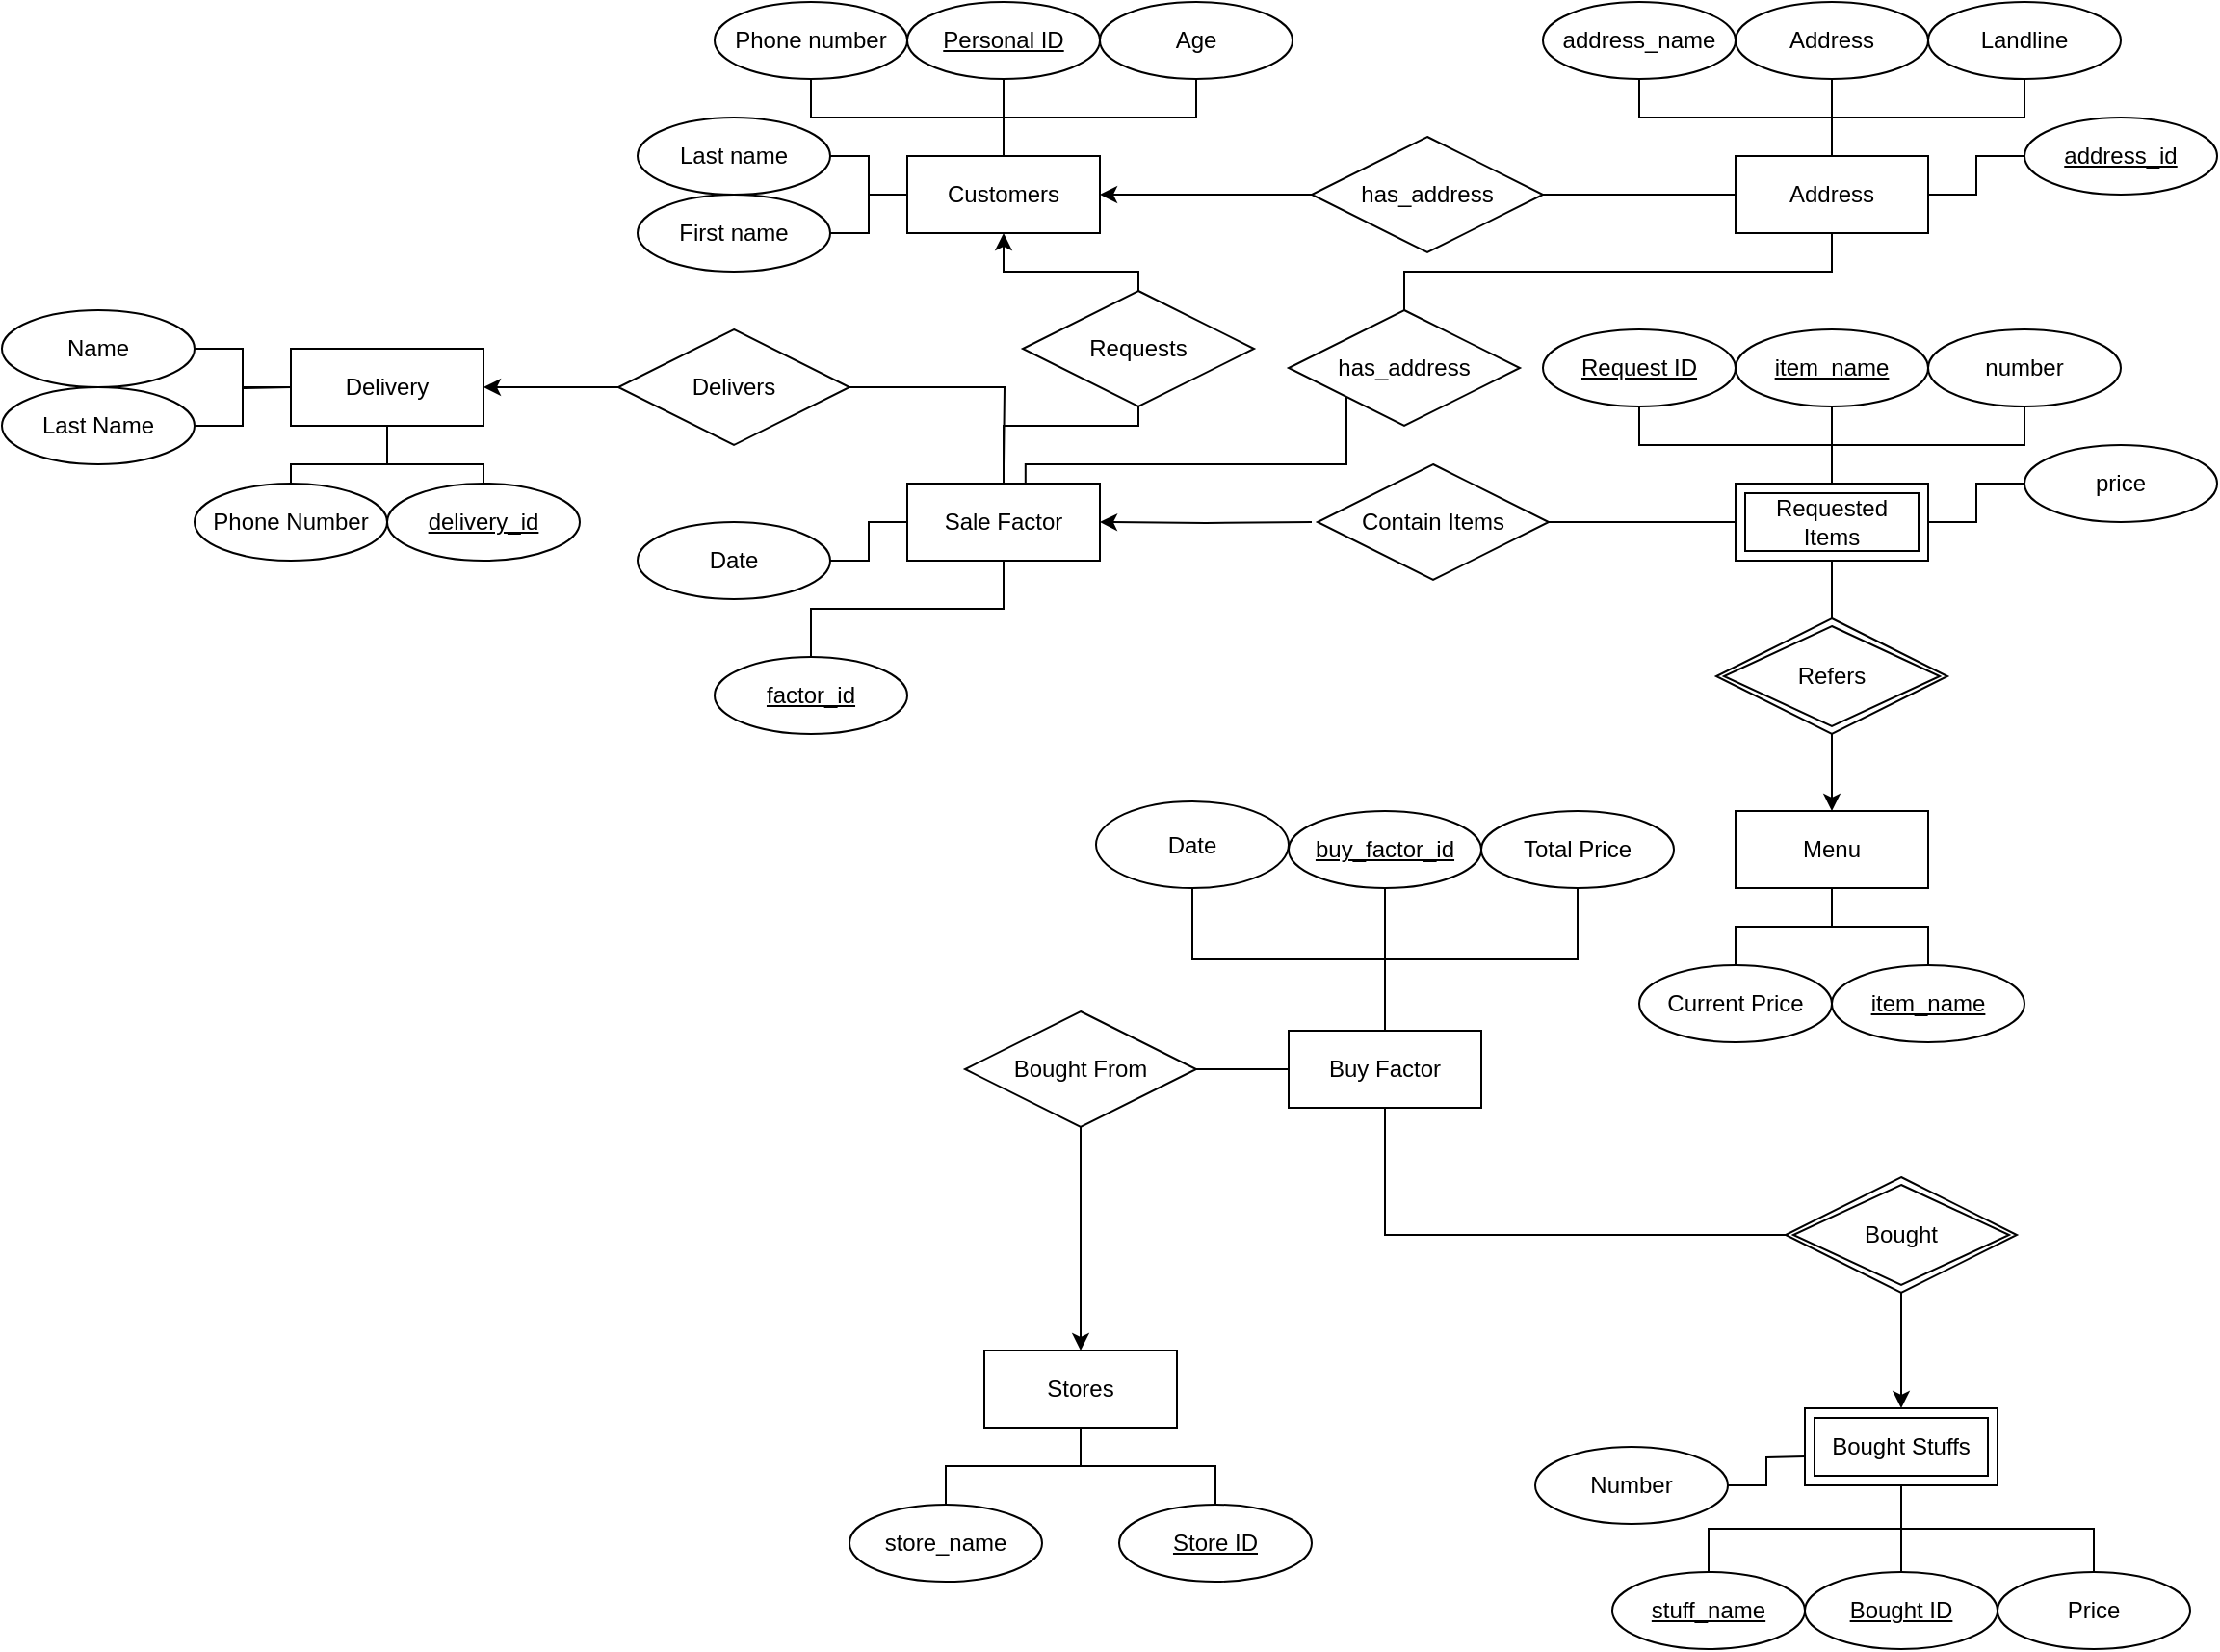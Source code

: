 <mxfile version="12.5.8" type="device"><diagram id="arnIUWqc2VuX3g1xg_qX" name="Page-1"><mxGraphModel dx="2526" dy="934" grid="1" gridSize="10" guides="1" tooltips="1" connect="1" arrows="1" fold="1" page="1" pageScale="1" pageWidth="827" pageHeight="1169" math="0" shadow="0"><root><mxCell id="0"/><mxCell id="1" parent="0"/><mxCell id="wJk_vaE27kSCoGFTbEiG-11" style="edgeStyle=orthogonalEdgeStyle;rounded=0;orthogonalLoop=1;jettySize=auto;html=1;endArrow=none;endFill=0;" parent="1" source="wJk_vaE27kSCoGFTbEiG-1" target="wJk_vaE27kSCoGFTbEiG-8" edge="1"><mxGeometry relative="1" as="geometry"/></mxCell><mxCell id="wJk_vaE27kSCoGFTbEiG-15" value="" style="edgeStyle=orthogonalEdgeStyle;rounded=0;orthogonalLoop=1;jettySize=auto;html=1;endArrow=none;endFill=0;" parent="1" source="wJk_vaE27kSCoGFTbEiG-1" target="wJk_vaE27kSCoGFTbEiG-14" edge="1"><mxGeometry relative="1" as="geometry"/></mxCell><mxCell id="wJk_vaE27kSCoGFTbEiG-39" style="edgeStyle=orthogonalEdgeStyle;rounded=0;orthogonalLoop=1;jettySize=auto;html=1;entryX=1;entryY=0.5;entryDx=0;entryDy=0;startArrow=none;startFill=0;endArrow=none;endFill=0;" parent="1" source="wJk_vaE27kSCoGFTbEiG-1" target="wJk_vaE27kSCoGFTbEiG-3" edge="1"><mxGeometry relative="1" as="geometry"/></mxCell><mxCell id="wJk_vaE27kSCoGFTbEiG-1" value="Customers" style="whiteSpace=wrap;html=1;align=center;" parent="1" vertex="1"><mxGeometry x="140" y="160" width="100" height="40" as="geometry"/></mxCell><mxCell id="wJk_vaE27kSCoGFTbEiG-22" style="edgeStyle=orthogonalEdgeStyle;rounded=0;orthogonalLoop=1;jettySize=auto;html=1;entryX=0.5;entryY=1;entryDx=0;entryDy=0;endArrow=none;endFill=0;" parent="1" source="wJk_vaE27kSCoGFTbEiG-2" target="wJk_vaE27kSCoGFTbEiG-20" edge="1"><mxGeometry relative="1" as="geometry"/></mxCell><mxCell id="wJk_vaE27kSCoGFTbEiG-27" style="edgeStyle=orthogonalEdgeStyle;rounded=0;orthogonalLoop=1;jettySize=auto;html=1;endArrow=none;endFill=0;" parent="1" source="wJk_vaE27kSCoGFTbEiG-2" target="wJk_vaE27kSCoGFTbEiG-25" edge="1"><mxGeometry relative="1" as="geometry"/></mxCell><mxCell id="wJk_vaE27kSCoGFTbEiG-44" style="edgeStyle=orthogonalEdgeStyle;rounded=0;orthogonalLoop=1;jettySize=auto;html=1;entryX=0;entryY=0.5;entryDx=0;entryDy=0;startArrow=none;startFill=0;endArrow=none;endFill=0;" parent="1" source="wJk_vaE27kSCoGFTbEiG-2" target="BRKCdND4dM1b1V6YKLGf-2" edge="1"><mxGeometry relative="1" as="geometry"><mxPoint x="720" y="180" as="targetPoint"/></mxGeometry></mxCell><mxCell id="p0F1VhmZOccmcxcZee_j-2" style="edgeStyle=orthogonalEdgeStyle;rounded=0;orthogonalLoop=1;jettySize=auto;html=1;endArrow=none;endFill=0;" edge="1" parent="1" source="wJk_vaE27kSCoGFTbEiG-2" target="p0F1VhmZOccmcxcZee_j-1"><mxGeometry relative="1" as="geometry"><Array as="points"><mxPoint x="620" y="220"/><mxPoint x="398" y="220"/></Array></mxGeometry></mxCell><mxCell id="wJk_vaE27kSCoGFTbEiG-2" value="Address" style="whiteSpace=wrap;html=1;align=center;" parent="1" vertex="1"><mxGeometry x="570" y="160" width="100" height="40" as="geometry"/></mxCell><mxCell id="wJk_vaE27kSCoGFTbEiG-3" value="First name" style="ellipse;whiteSpace=wrap;html=1;align=center;" parent="1" vertex="1"><mxGeometry y="180" width="100" height="40" as="geometry"/></mxCell><mxCell id="wJk_vaE27kSCoGFTbEiG-8" value="Last name" style="ellipse;whiteSpace=wrap;html=1;align=center;" parent="1" vertex="1"><mxGeometry y="140" width="100" height="40" as="geometry"/></mxCell><mxCell id="wJk_vaE27kSCoGFTbEiG-34" style="edgeStyle=orthogonalEdgeStyle;rounded=0;orthogonalLoop=1;jettySize=auto;html=1;entryX=0.5;entryY=0;entryDx=0;entryDy=0;startArrow=none;startFill=0;endArrow=none;endFill=0;exitX=0.5;exitY=1;exitDx=0;exitDy=0;" parent="1" source="BRKCdND4dM1b1V6YKLGf-1" target="wJk_vaE27kSCoGFTbEiG-1" edge="1"><mxGeometry relative="1" as="geometry"><mxPoint x="190" y="130" as="sourcePoint"/></mxGeometry></mxCell><mxCell id="wJk_vaE27kSCoGFTbEiG-14" value="Phone number" style="ellipse;whiteSpace=wrap;html=1;align=center;" parent="1" vertex="1"><mxGeometry x="40" y="80" width="100" height="40" as="geometry"/></mxCell><mxCell id="wJk_vaE27kSCoGFTbEiG-17" style="edgeStyle=orthogonalEdgeStyle;rounded=0;orthogonalLoop=1;jettySize=auto;html=1;endArrow=none;endFill=0;" parent="1" source="wJk_vaE27kSCoGFTbEiG-16" target="wJk_vaE27kSCoGFTbEiG-1" edge="1"><mxGeometry relative="1" as="geometry"/></mxCell><mxCell id="wJk_vaE27kSCoGFTbEiG-16" value="Age" style="ellipse;whiteSpace=wrap;html=1;align=center;" parent="1" vertex="1"><mxGeometry x="240" y="80" width="100" height="40" as="geometry"/></mxCell><mxCell id="wJk_vaE27kSCoGFTbEiG-20" value="address_name" style="ellipse;whiteSpace=wrap;html=1;align=center;" parent="1" vertex="1"><mxGeometry x="470" y="80" width="100" height="40" as="geometry"/></mxCell><mxCell id="wJk_vaE27kSCoGFTbEiG-24" style="edgeStyle=orthogonalEdgeStyle;rounded=0;orthogonalLoop=1;jettySize=auto;html=1;entryX=0.5;entryY=0;entryDx=0;entryDy=0;endArrow=none;endFill=0;" parent="1" source="wJk_vaE27kSCoGFTbEiG-23" target="wJk_vaE27kSCoGFTbEiG-2" edge="1"><mxGeometry relative="1" as="geometry"/></mxCell><mxCell id="wJk_vaE27kSCoGFTbEiG-23" value="Address" style="ellipse;whiteSpace=wrap;html=1;align=center;" parent="1" vertex="1"><mxGeometry x="570" y="80" width="100" height="40" as="geometry"/></mxCell><mxCell id="wJk_vaE27kSCoGFTbEiG-25" value="Landline" style="ellipse;whiteSpace=wrap;html=1;align=center;" parent="1" vertex="1"><mxGeometry x="670" y="80" width="100" height="40" as="geometry"/></mxCell><mxCell id="wJk_vaE27kSCoGFTbEiG-30" style="edgeStyle=orthogonalEdgeStyle;rounded=0;orthogonalLoop=1;jettySize=auto;html=1;entryX=1;entryY=0.5;entryDx=0;entryDy=0;endArrow=classic;endFill=1;startArrow=none;startFill=0;" parent="1" source="wJk_vaE27kSCoGFTbEiG-28" target="wJk_vaE27kSCoGFTbEiG-1" edge="1"><mxGeometry relative="1" as="geometry"/></mxCell><mxCell id="wJk_vaE27kSCoGFTbEiG-31" style="edgeStyle=orthogonalEdgeStyle;rounded=0;orthogonalLoop=1;jettySize=auto;html=1;entryX=0;entryY=0.5;entryDx=0;entryDy=0;endArrow=none;endFill=0;" parent="1" source="wJk_vaE27kSCoGFTbEiG-28" target="wJk_vaE27kSCoGFTbEiG-2" edge="1"><mxGeometry relative="1" as="geometry"/></mxCell><mxCell id="wJk_vaE27kSCoGFTbEiG-28" value="has_address" style="shape=rhombus;perimeter=rhombusPerimeter;whiteSpace=wrap;html=1;align=center;" parent="1" vertex="1"><mxGeometry x="350" y="150" width="120" height="60" as="geometry"/></mxCell><mxCell id="wJk_vaE27kSCoGFTbEiG-40" style="edgeStyle=orthogonalEdgeStyle;rounded=0;orthogonalLoop=1;jettySize=auto;html=1;entryX=0.5;entryY=1;entryDx=0;entryDy=0;startArrow=none;startFill=0;endArrow=classic;endFill=1;" parent="1" source="wJk_vaE27kSCoGFTbEiG-35" target="wJk_vaE27kSCoGFTbEiG-1" edge="1"><mxGeometry relative="1" as="geometry"><Array as="points"><mxPoint x="190" y="220"/></Array></mxGeometry></mxCell><mxCell id="BRKCdND4dM1b1V6YKLGf-171" style="edgeStyle=orthogonalEdgeStyle;rounded=0;orthogonalLoop=1;jettySize=auto;html=1;entryX=0.5;entryY=0;entryDx=0;entryDy=0;startArrow=none;startFill=0;endArrow=none;endFill=0;" parent="1" source="wJk_vaE27kSCoGFTbEiG-35" target="wJk_vaE27kSCoGFTbEiG-36" edge="1"><mxGeometry relative="1" as="geometry"><Array as="points"><mxPoint x="260" y="300"/><mxPoint x="190" y="300"/></Array></mxGeometry></mxCell><mxCell id="wJk_vaE27kSCoGFTbEiG-35" value="Requests" style="shape=rhombus;perimeter=rhombusPerimeter;whiteSpace=wrap;html=1;align=center;" parent="1" vertex="1"><mxGeometry x="200" y="230" width="120" height="60" as="geometry"/></mxCell><mxCell id="BRKCdND4dM1b1V6YKLGf-18" style="edgeStyle=orthogonalEdgeStyle;rounded=0;orthogonalLoop=1;jettySize=auto;html=1;entryX=0.5;entryY=0;entryDx=0;entryDy=0;endArrow=none;endFill=0;" parent="1" source="wJk_vaE27kSCoGFTbEiG-36" target="BRKCdND4dM1b1V6YKLGf-14" edge="1"><mxGeometry relative="1" as="geometry"/></mxCell><mxCell id="BRKCdND4dM1b1V6YKLGf-111" style="edgeStyle=orthogonalEdgeStyle;rounded=0;orthogonalLoop=1;jettySize=auto;html=1;entryX=1;entryY=0.5;entryDx=0;entryDy=0;startArrow=none;startFill=0;endArrow=none;endFill=0;" parent="1" source="wJk_vaE27kSCoGFTbEiG-36" target="BRKCdND4dM1b1V6YKLGf-110" edge="1"><mxGeometry relative="1" as="geometry"/></mxCell><mxCell id="p0F1VhmZOccmcxcZee_j-3" style="edgeStyle=orthogonalEdgeStyle;rounded=0;orthogonalLoop=1;jettySize=auto;html=1;entryX=0;entryY=1;entryDx=0;entryDy=0;exitX=0.614;exitY=0.018;exitDx=0;exitDy=0;exitPerimeter=0;endArrow=none;endFill=0;" edge="1" parent="1" source="wJk_vaE27kSCoGFTbEiG-36" target="p0F1VhmZOccmcxcZee_j-1"><mxGeometry relative="1" as="geometry"><Array as="points"><mxPoint x="201" y="320"/><mxPoint x="368" y="320"/></Array></mxGeometry></mxCell><mxCell id="wJk_vaE27kSCoGFTbEiG-36" value="Sale Factor" style="whiteSpace=wrap;html=1;align=center;" parent="1" vertex="1"><mxGeometry x="140" y="330" width="100" height="40" as="geometry"/></mxCell><mxCell id="BRKCdND4dM1b1V6YKLGf-1" value="Personal ID" style="ellipse;whiteSpace=wrap;html=1;align=center;fontStyle=4;" parent="1" vertex="1"><mxGeometry x="140" y="80" width="100" height="40" as="geometry"/></mxCell><mxCell id="BRKCdND4dM1b1V6YKLGf-2" value="address_id" style="ellipse;whiteSpace=wrap;html=1;align=center;fontStyle=4;" parent="1" vertex="1"><mxGeometry x="720" y="140" width="100" height="40" as="geometry"/></mxCell><mxCell id="BRKCdND4dM1b1V6YKLGf-14" value="&lt;u&gt;factor_id&lt;/u&gt;" style="ellipse;whiteSpace=wrap;html=1;align=center;" parent="1" vertex="1"><mxGeometry x="40" y="420" width="100" height="40" as="geometry"/></mxCell><mxCell id="BRKCdND4dM1b1V6YKLGf-20" style="edgeStyle=orthogonalEdgeStyle;rounded=0;orthogonalLoop=1;jettySize=auto;html=1;entryX=1;entryY=0.5;entryDx=0;entryDy=0;endArrow=classic;endFill=1;exitX=0;exitY=0.5;exitDx=0;exitDy=0;" parent="1" target="wJk_vaE27kSCoGFTbEiG-36" edge="1"><mxGeometry relative="1" as="geometry"><mxPoint x="350" y="350" as="sourcePoint"/></mxGeometry></mxCell><mxCell id="BRKCdND4dM1b1V6YKLGf-22" style="edgeStyle=orthogonalEdgeStyle;rounded=0;orthogonalLoop=1;jettySize=auto;html=1;entryX=1;entryY=0.5;entryDx=0;entryDy=0;endArrow=none;endFill=0;" parent="1" edge="1"><mxGeometry relative="1" as="geometry"><mxPoint x="570" y="350" as="sourcePoint"/><mxPoint x="470" y="350" as="targetPoint"/></mxGeometry></mxCell><mxCell id="BRKCdND4dM1b1V6YKLGf-23" value="&lt;u&gt;Request ID&lt;/u&gt;" style="ellipse;whiteSpace=wrap;html=1;align=center;" parent="1" vertex="1"><mxGeometry x="470" y="250" width="100" height="40" as="geometry"/></mxCell><mxCell id="BRKCdND4dM1b1V6YKLGf-24" value="&lt;u&gt;item_name&lt;/u&gt;" style="ellipse;whiteSpace=wrap;html=1;align=center;" parent="1" vertex="1"><mxGeometry x="570" y="250" width="100" height="40" as="geometry"/></mxCell><mxCell id="BRKCdND4dM1b1V6YKLGf-37" style="edgeStyle=orthogonalEdgeStyle;rounded=0;orthogonalLoop=1;jettySize=auto;html=1;entryX=0.5;entryY=1;entryDx=0;entryDy=0;endArrow=none;endFill=0;" parent="1" source="BRKCdND4dM1b1V6YKLGf-27" target="BRKCdND4dM1b1V6YKLGf-24" edge="1"><mxGeometry relative="1" as="geometry"/></mxCell><mxCell id="BRKCdND4dM1b1V6YKLGf-39" style="edgeStyle=orthogonalEdgeStyle;rounded=0;orthogonalLoop=1;jettySize=auto;html=1;entryX=0.5;entryY=1;entryDx=0;entryDy=0;endArrow=none;endFill=0;" parent="1" source="BRKCdND4dM1b1V6YKLGf-27" target="BRKCdND4dM1b1V6YKLGf-31" edge="1"><mxGeometry relative="1" as="geometry"><Array as="points"><mxPoint x="620" y="310"/><mxPoint x="720" y="310"/></Array></mxGeometry></mxCell><mxCell id="BRKCdND4dM1b1V6YKLGf-40" style="edgeStyle=orthogonalEdgeStyle;rounded=0;orthogonalLoop=1;jettySize=auto;html=1;entryX=0.5;entryY=1;entryDx=0;entryDy=0;endArrow=none;endFill=0;" parent="1" source="BRKCdND4dM1b1V6YKLGf-27" target="BRKCdND4dM1b1V6YKLGf-23" edge="1"><mxGeometry relative="1" as="geometry"/></mxCell><mxCell id="BRKCdND4dM1b1V6YKLGf-41" style="edgeStyle=orthogonalEdgeStyle;rounded=0;orthogonalLoop=1;jettySize=auto;html=1;endArrow=none;endFill=0;" parent="1" source="BRKCdND4dM1b1V6YKLGf-27" target="BRKCdND4dM1b1V6YKLGf-35" edge="1"><mxGeometry relative="1" as="geometry"/></mxCell><mxCell id="BRKCdND4dM1b1V6YKLGf-44" style="edgeStyle=orthogonalEdgeStyle;rounded=0;orthogonalLoop=1;jettySize=auto;html=1;entryX=0.5;entryY=0;entryDx=0;entryDy=0;endArrow=none;endFill=0;" parent="1" source="BRKCdND4dM1b1V6YKLGf-27" target="BRKCdND4dM1b1V6YKLGf-47" edge="1"><mxGeometry relative="1" as="geometry"><mxPoint x="620" y="410" as="targetPoint"/></mxGeometry></mxCell><mxCell id="BRKCdND4dM1b1V6YKLGf-27" value="Requested Items" style="shape=ext;margin=3;double=1;whiteSpace=wrap;html=1;align=center;" parent="1" vertex="1"><mxGeometry x="570" y="330" width="100" height="40" as="geometry"/></mxCell><mxCell id="BRKCdND4dM1b1V6YKLGf-31" value="number" style="ellipse;whiteSpace=wrap;html=1;align=center;" parent="1" vertex="1"><mxGeometry x="670" y="250" width="100" height="40" as="geometry"/></mxCell><mxCell id="BRKCdND4dM1b1V6YKLGf-35" value="price" style="ellipse;whiteSpace=wrap;html=1;align=center;" parent="1" vertex="1"><mxGeometry x="720" y="310" width="100" height="40" as="geometry"/></mxCell><mxCell id="BRKCdND4dM1b1V6YKLGf-42" value="Contain Items" style="shape=rhombus;perimeter=rhombusPerimeter;whiteSpace=wrap;html=1;align=center;" parent="1" vertex="1"><mxGeometry x="353" y="320" width="120" height="60" as="geometry"/></mxCell><mxCell id="BRKCdND4dM1b1V6YKLGf-54" style="edgeStyle=orthogonalEdgeStyle;rounded=0;orthogonalLoop=1;jettySize=auto;html=1;entryX=0.5;entryY=0;entryDx=0;entryDy=0;endArrow=none;endFill=0;" parent="1" source="BRKCdND4dM1b1V6YKLGf-46" target="BRKCdND4dM1b1V6YKLGf-51" edge="1"><mxGeometry relative="1" as="geometry"><mxPoint x="570" y="614" as="targetPoint"/></mxGeometry></mxCell><mxCell id="BRKCdND4dM1b1V6YKLGf-55" style="edgeStyle=orthogonalEdgeStyle;rounded=0;orthogonalLoop=1;jettySize=auto;html=1;entryX=0.5;entryY=0;entryDx=0;entryDy=0;endArrow=none;endFill=0;" parent="1" source="BRKCdND4dM1b1V6YKLGf-46" target="BRKCdND4dM1b1V6YKLGf-52" edge="1"><mxGeometry relative="1" as="geometry"><mxPoint x="670" y="614" as="targetPoint"/></mxGeometry></mxCell><mxCell id="BRKCdND4dM1b1V6YKLGf-46" value="Menu" style="whiteSpace=wrap;html=1;align=center;" parent="1" vertex="1"><mxGeometry x="570" y="500" width="100" height="40" as="geometry"/></mxCell><mxCell id="BRKCdND4dM1b1V6YKLGf-48" style="edgeStyle=orthogonalEdgeStyle;rounded=0;orthogonalLoop=1;jettySize=auto;html=1;entryX=0.5;entryY=0;entryDx=0;entryDy=0;endArrow=classic;endFill=1;" parent="1" source="BRKCdND4dM1b1V6YKLGf-47" target="BRKCdND4dM1b1V6YKLGf-46" edge="1"><mxGeometry relative="1" as="geometry"/></mxCell><mxCell id="BRKCdND4dM1b1V6YKLGf-47" value="Refers" style="shape=rhombus;double=1;perimeter=rhombusPerimeter;whiteSpace=wrap;html=1;align=center;" parent="1" vertex="1"><mxGeometry x="560" y="400" width="120" height="60" as="geometry"/></mxCell><mxCell id="BRKCdND4dM1b1V6YKLGf-51" value="Current Price" style="ellipse;whiteSpace=wrap;html=1;align=center;" parent="1" vertex="1"><mxGeometry x="520" y="580" width="100" height="40" as="geometry"/></mxCell><mxCell id="BRKCdND4dM1b1V6YKLGf-52" value="item_name" style="ellipse;whiteSpace=wrap;html=1;align=center;fontStyle=4" parent="1" vertex="1"><mxGeometry x="620" y="580" width="100" height="40" as="geometry"/></mxCell><mxCell id="BRKCdND4dM1b1V6YKLGf-72" style="edgeStyle=orthogonalEdgeStyle;rounded=0;orthogonalLoop=1;jettySize=auto;html=1;entryX=0.5;entryY=0;entryDx=0;entryDy=0;endArrow=none;endFill=0;" parent="1" source="BRKCdND4dM1b1V6YKLGf-69" target="BRKCdND4dM1b1V6YKLGf-71" edge="1"><mxGeometry relative="1" as="geometry"/></mxCell><mxCell id="BRKCdND4dM1b1V6YKLGf-74" style="edgeStyle=orthogonalEdgeStyle;rounded=0;orthogonalLoop=1;jettySize=auto;html=1;entryX=0.5;entryY=0;entryDx=0;entryDy=0;endArrow=none;endFill=0;" parent="1" source="BRKCdND4dM1b1V6YKLGf-69" target="BRKCdND4dM1b1V6YKLGf-73" edge="1"><mxGeometry relative="1" as="geometry"/></mxCell><mxCell id="BRKCdND4dM1b1V6YKLGf-69" value="Stores" style="whiteSpace=wrap;html=1;align=center;" parent="1" vertex="1"><mxGeometry x="180" y="780" width="100" height="40" as="geometry"/></mxCell><mxCell id="BRKCdND4dM1b1V6YKLGf-71" value="store_name" style="ellipse;whiteSpace=wrap;html=1;align=center;" parent="1" vertex="1"><mxGeometry x="110" y="860" width="100" height="40" as="geometry"/></mxCell><mxCell id="BRKCdND4dM1b1V6YKLGf-73" value="Store ID" style="ellipse;whiteSpace=wrap;html=1;align=center;fontStyle=4" parent="1" vertex="1"><mxGeometry x="250" y="860" width="100" height="40" as="geometry"/></mxCell><mxCell id="BRKCdND4dM1b1V6YKLGf-123" style="edgeStyle=orthogonalEdgeStyle;rounded=0;orthogonalLoop=1;jettySize=auto;html=1;entryX=0.5;entryY=0;entryDx=0;entryDy=0;startArrow=none;startFill=0;endArrow=classic;endFill=1;" parent="1" source="BRKCdND4dM1b1V6YKLGf-75" target="BRKCdND4dM1b1V6YKLGf-69" edge="1"><mxGeometry relative="1" as="geometry"/></mxCell><mxCell id="BRKCdND4dM1b1V6YKLGf-124" style="edgeStyle=orthogonalEdgeStyle;rounded=0;orthogonalLoop=1;jettySize=auto;html=1;entryX=0;entryY=0.5;entryDx=0;entryDy=0;startArrow=none;startFill=0;endArrow=none;endFill=0;" parent="1" source="BRKCdND4dM1b1V6YKLGf-75" target="BRKCdND4dM1b1V6YKLGf-77" edge="1"><mxGeometry relative="1" as="geometry"/></mxCell><mxCell id="BRKCdND4dM1b1V6YKLGf-75" value="Bought From" style="shape=rhombus;perimeter=rhombusPerimeter;whiteSpace=wrap;html=1;align=center;" parent="1" vertex="1"><mxGeometry x="170" y="604" width="120" height="60" as="geometry"/></mxCell><mxCell id="BRKCdND4dM1b1V6YKLGf-160" style="edgeStyle=orthogonalEdgeStyle;rounded=0;orthogonalLoop=1;jettySize=auto;html=1;entryX=0.5;entryY=1;entryDx=0;entryDy=0;startArrow=none;startFill=0;endArrow=none;endFill=0;" parent="1" source="BRKCdND4dM1b1V6YKLGf-77" target="BRKCdND4dM1b1V6YKLGf-105" edge="1"><mxGeometry relative="1" as="geometry"/></mxCell><mxCell id="BRKCdND4dM1b1V6YKLGf-161" style="edgeStyle=orthogonalEdgeStyle;rounded=0;orthogonalLoop=1;jettySize=auto;html=1;entryX=0.5;entryY=1;entryDx=0;entryDy=0;startArrow=none;startFill=0;endArrow=none;endFill=0;" parent="1" source="BRKCdND4dM1b1V6YKLGf-77" target="BRKCdND4dM1b1V6YKLGf-80" edge="1"><mxGeometry relative="1" as="geometry"/></mxCell><mxCell id="BRKCdND4dM1b1V6YKLGf-77" value="Buy Factor" style="whiteSpace=wrap;html=1;align=center;" parent="1" vertex="1"><mxGeometry x="338" y="614" width="100" height="40" as="geometry"/></mxCell><mxCell id="BRKCdND4dM1b1V6YKLGf-80" value="buy_factor_id" style="ellipse;whiteSpace=wrap;html=1;align=center;fontStyle=4" parent="1" vertex="1"><mxGeometry x="338" y="500" width="100" height="40" as="geometry"/></mxCell><mxCell id="BRKCdND4dM1b1V6YKLGf-163" style="edgeStyle=orthogonalEdgeStyle;rounded=0;orthogonalLoop=1;jettySize=auto;html=1;startArrow=none;startFill=0;endArrow=none;endFill=0;" parent="1" source="BRKCdND4dM1b1V6YKLGf-81" target="BRKCdND4dM1b1V6YKLGf-77" edge="1"><mxGeometry relative="1" as="geometry"/></mxCell><mxCell id="BRKCdND4dM1b1V6YKLGf-81" value="Total Price" style="ellipse;whiteSpace=wrap;html=1;align=center;" parent="1" vertex="1"><mxGeometry x="438" y="500" width="100" height="40" as="geometry"/></mxCell><mxCell id="BRKCdND4dM1b1V6YKLGf-104" style="edgeStyle=orthogonalEdgeStyle;rounded=0;orthogonalLoop=1;jettySize=auto;html=1;entryX=1;entryY=0.5;entryDx=0;entryDy=0;startArrow=none;startFill=0;endArrow=none;endFill=0;" parent="1" target="BRKCdND4dM1b1V6YKLGf-103" edge="1"><mxGeometry relative="1" as="geometry"><mxPoint x="606" y="835" as="sourcePoint"/></mxGeometry></mxCell><mxCell id="BRKCdND4dM1b1V6YKLGf-95" value="stuff_name" style="ellipse;whiteSpace=wrap;html=1;align=center;fontStyle=4" parent="1" vertex="1"><mxGeometry x="506" y="895" width="100" height="40" as="geometry"/></mxCell><mxCell id="BRKCdND4dM1b1V6YKLGf-96" value="Price" style="ellipse;whiteSpace=wrap;html=1;align=center;" parent="1" vertex="1"><mxGeometry x="706" y="895" width="100" height="40" as="geometry"/></mxCell><mxCell id="BRKCdND4dM1b1V6YKLGf-99" value="Bought ID" style="ellipse;whiteSpace=wrap;html=1;align=center;fontStyle=4" parent="1" vertex="1"><mxGeometry x="606" y="895" width="100" height="40" as="geometry"/></mxCell><mxCell id="BRKCdND4dM1b1V6YKLGf-103" value="Number" style="ellipse;whiteSpace=wrap;html=1;align=center;" parent="1" vertex="1"><mxGeometry x="466" y="830" width="100" height="40" as="geometry"/></mxCell><mxCell id="BRKCdND4dM1b1V6YKLGf-105" value="Date" style="ellipse;whiteSpace=wrap;html=1;align=center;" parent="1" vertex="1"><mxGeometry x="238" y="495" width="100" height="45" as="geometry"/></mxCell><mxCell id="BRKCdND4dM1b1V6YKLGf-110" value="Date" style="ellipse;whiteSpace=wrap;html=1;align=center;" parent="1" vertex="1"><mxGeometry y="350" width="100" height="40" as="geometry"/></mxCell><mxCell id="BRKCdND4dM1b1V6YKLGf-140" style="edgeStyle=orthogonalEdgeStyle;rounded=0;orthogonalLoop=1;jettySize=auto;html=1;entryX=0.5;entryY=0;entryDx=0;entryDy=0;startArrow=none;startFill=0;endArrow=none;endFill=0;" parent="1" source="BRKCdND4dM1b1V6YKLGf-137" target="BRKCdND4dM1b1V6YKLGf-99" edge="1"><mxGeometry relative="1" as="geometry"/></mxCell><mxCell id="BRKCdND4dM1b1V6YKLGf-141" style="edgeStyle=orthogonalEdgeStyle;rounded=0;orthogonalLoop=1;jettySize=auto;html=1;entryX=0.5;entryY=0;entryDx=0;entryDy=0;startArrow=none;startFill=0;endArrow=none;endFill=0;" parent="1" source="BRKCdND4dM1b1V6YKLGf-137" target="BRKCdND4dM1b1V6YKLGf-95" edge="1"><mxGeometry relative="1" as="geometry"/></mxCell><mxCell id="BRKCdND4dM1b1V6YKLGf-142" style="edgeStyle=orthogonalEdgeStyle;rounded=0;orthogonalLoop=1;jettySize=auto;html=1;entryX=0.5;entryY=0;entryDx=0;entryDy=0;startArrow=none;startFill=0;endArrow=none;endFill=0;" parent="1" source="BRKCdND4dM1b1V6YKLGf-137" target="BRKCdND4dM1b1V6YKLGf-96" edge="1"><mxGeometry relative="1" as="geometry"/></mxCell><mxCell id="BRKCdND4dM1b1V6YKLGf-137" value="Bought Stuffs" style="shape=ext;margin=3;double=1;whiteSpace=wrap;html=1;align=center;" parent="1" vertex="1"><mxGeometry x="606" y="810" width="100" height="40" as="geometry"/></mxCell><mxCell id="BRKCdND4dM1b1V6YKLGf-139" style="edgeStyle=orthogonalEdgeStyle;rounded=0;orthogonalLoop=1;jettySize=auto;html=1;entryX=0.5;entryY=0;entryDx=0;entryDy=0;startArrow=none;startFill=0;endArrow=classic;endFill=1;" parent="1" source="BRKCdND4dM1b1V6YKLGf-138" target="BRKCdND4dM1b1V6YKLGf-137" edge="1"><mxGeometry relative="1" as="geometry"/></mxCell><mxCell id="BRKCdND4dM1b1V6YKLGf-169" style="edgeStyle=orthogonalEdgeStyle;rounded=0;orthogonalLoop=1;jettySize=auto;html=1;entryX=0.5;entryY=1;entryDx=0;entryDy=0;startArrow=none;startFill=0;endArrow=none;endFill=0;" parent="1" source="BRKCdND4dM1b1V6YKLGf-138" target="BRKCdND4dM1b1V6YKLGf-77" edge="1"><mxGeometry relative="1" as="geometry"/></mxCell><mxCell id="BRKCdND4dM1b1V6YKLGf-138" value="Bought" style="shape=rhombus;double=1;perimeter=rhombusPerimeter;whiteSpace=wrap;html=1;align=center;" parent="1" vertex="1"><mxGeometry x="596" y="690" width="120" height="60" as="geometry"/></mxCell><mxCell id="BRKCdND4dM1b1V6YKLGf-186" style="edgeStyle=orthogonalEdgeStyle;rounded=0;orthogonalLoop=1;jettySize=auto;html=1;entryX=0.5;entryY=0;entryDx=0;entryDy=0;startArrow=none;startFill=0;endArrow=none;endFill=0;" parent="1" source="BRKCdND4dM1b1V6YKLGf-173" target="BRKCdND4dM1b1V6YKLGf-180" edge="1"><mxGeometry relative="1" as="geometry"/></mxCell><mxCell id="hjyPXx-cqKMYw86yZNuh-3" style="edgeStyle=orthogonalEdgeStyle;rounded=0;orthogonalLoop=1;jettySize=auto;html=1;entryX=0.5;entryY=0;entryDx=0;entryDy=0;endArrow=none;endFill=0;" parent="1" source="BRKCdND4dM1b1V6YKLGf-173" target="hjyPXx-cqKMYw86yZNuh-2" edge="1"><mxGeometry relative="1" as="geometry"/></mxCell><mxCell id="BRKCdND4dM1b1V6YKLGf-173" value="Delivery" style="whiteSpace=wrap;html=1;align=center;" parent="1" vertex="1"><mxGeometry x="-180" y="260" width="100" height="40" as="geometry"/></mxCell><mxCell id="BRKCdND4dM1b1V6YKLGf-187" style="edgeStyle=orthogonalEdgeStyle;rounded=0;orthogonalLoop=1;jettySize=auto;html=1;startArrow=none;startFill=0;endArrow=none;endFill=0;" parent="1" source="BRKCdND4dM1b1V6YKLGf-174" edge="1"><mxGeometry relative="1" as="geometry"><mxPoint x="190" y="320" as="targetPoint"/></mxGeometry></mxCell><mxCell id="BRKCdND4dM1b1V6YKLGf-188" style="edgeStyle=orthogonalEdgeStyle;rounded=0;orthogonalLoop=1;jettySize=auto;html=1;entryX=1;entryY=0.5;entryDx=0;entryDy=0;startArrow=none;startFill=0;endArrow=classic;endFill=1;" parent="1" source="BRKCdND4dM1b1V6YKLGf-174" target="BRKCdND4dM1b1V6YKLGf-173" edge="1"><mxGeometry relative="1" as="geometry"/></mxCell><mxCell id="BRKCdND4dM1b1V6YKLGf-174" value="Delivers" style="shape=rhombus;perimeter=rhombusPerimeter;whiteSpace=wrap;html=1;align=center;" parent="1" vertex="1"><mxGeometry x="-10" y="250" width="120" height="60" as="geometry"/></mxCell><mxCell id="BRKCdND4dM1b1V6YKLGf-184" style="edgeStyle=orthogonalEdgeStyle;rounded=0;orthogonalLoop=1;jettySize=auto;html=1;entryX=0;entryY=0.5;entryDx=0;entryDy=0;startArrow=none;startFill=0;endArrow=none;endFill=0;" parent="1" source="BRKCdND4dM1b1V6YKLGf-179" target="BRKCdND4dM1b1V6YKLGf-173" edge="1"><mxGeometry relative="1" as="geometry"/></mxCell><mxCell id="BRKCdND4dM1b1V6YKLGf-179" value="Last Name" style="ellipse;whiteSpace=wrap;html=1;align=center;" parent="1" vertex="1"><mxGeometry x="-330" y="280" width="100" height="40" as="geometry"/></mxCell><mxCell id="BRKCdND4dM1b1V6YKLGf-180" value="&lt;u&gt;delivery_id&lt;/u&gt;" style="ellipse;whiteSpace=wrap;html=1;align=center;" parent="1" vertex="1"><mxGeometry x="-130" y="330" width="100" height="40" as="geometry"/></mxCell><mxCell id="BRKCdND4dM1b1V6YKLGf-185" style="edgeStyle=orthogonalEdgeStyle;rounded=0;orthogonalLoop=1;jettySize=auto;html=1;startArrow=none;startFill=0;endArrow=none;endFill=0;" parent="1" source="BRKCdND4dM1b1V6YKLGf-181" edge="1"><mxGeometry relative="1" as="geometry"><mxPoint x="-180" y="280" as="targetPoint"/></mxGeometry></mxCell><mxCell id="BRKCdND4dM1b1V6YKLGf-181" value="Name" style="ellipse;whiteSpace=wrap;html=1;align=center;" parent="1" vertex="1"><mxGeometry x="-330" y="240" width="100" height="40" as="geometry"/></mxCell><mxCell id="hjyPXx-cqKMYw86yZNuh-2" value="Phone Number" style="ellipse;whiteSpace=wrap;html=1;align=center;" parent="1" vertex="1"><mxGeometry x="-230" y="330" width="100" height="40" as="geometry"/></mxCell><mxCell id="p0F1VhmZOccmcxcZee_j-1" value="has_address" style="shape=rhombus;perimeter=rhombusPerimeter;whiteSpace=wrap;html=1;align=center;" vertex="1" parent="1"><mxGeometry x="338" y="240" width="120" height="60" as="geometry"/></mxCell></root></mxGraphModel></diagram></mxfile>